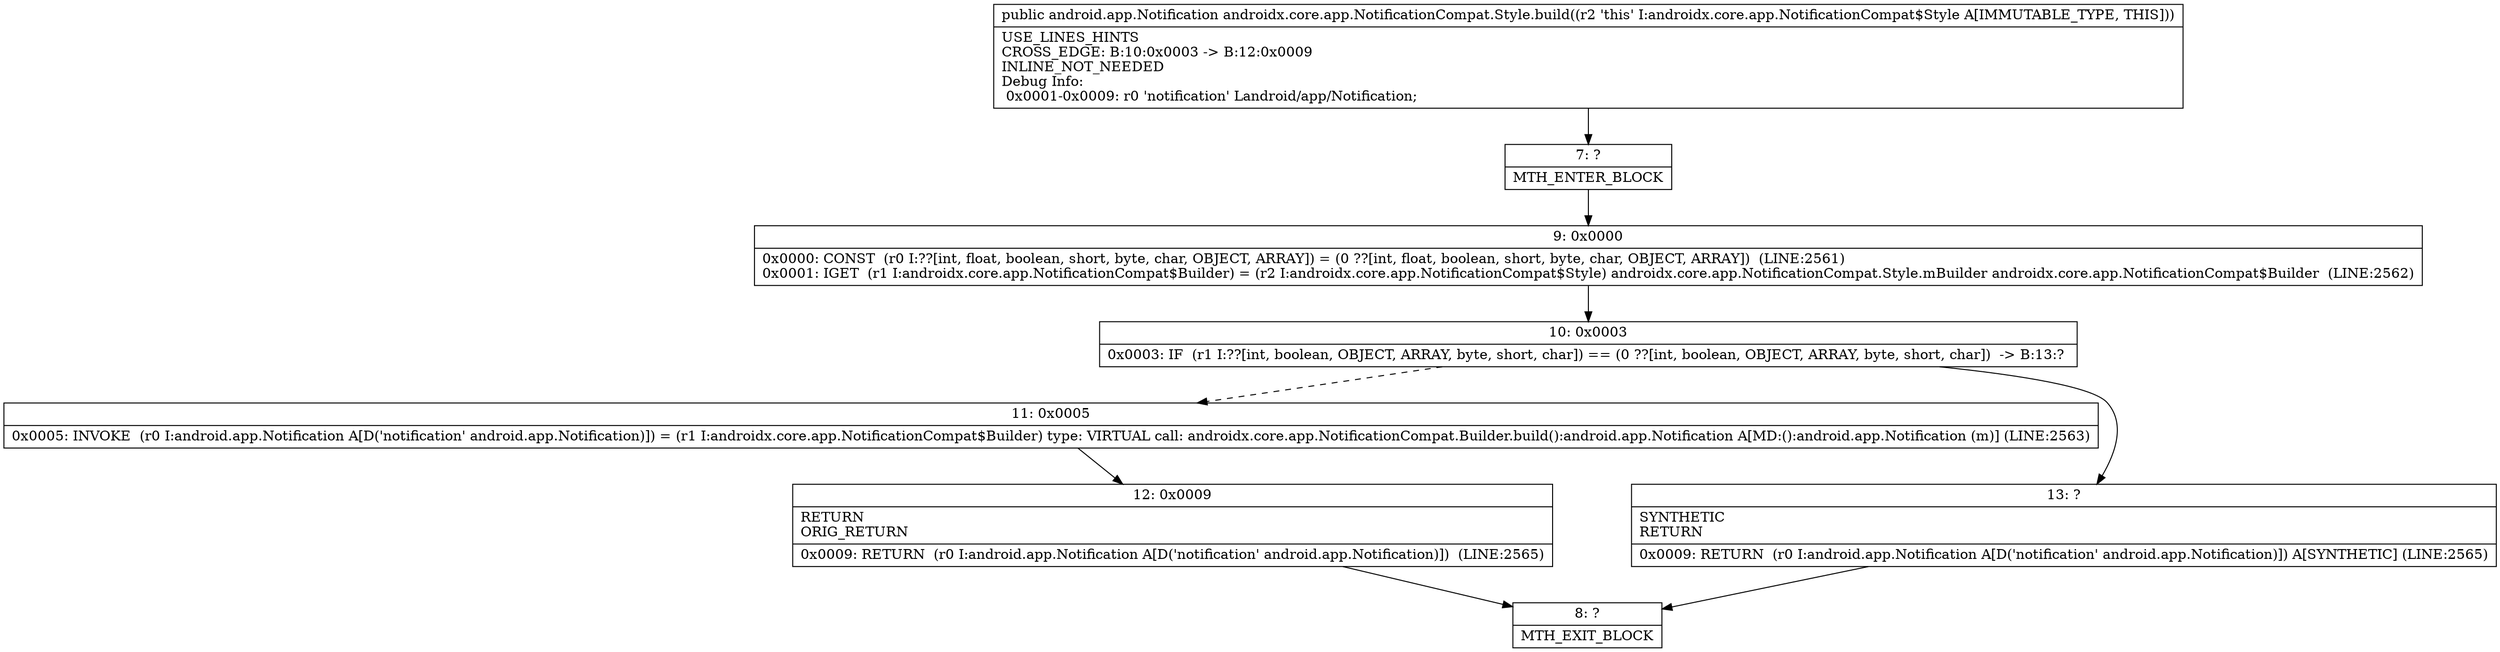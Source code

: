 digraph "CFG forandroidx.core.app.NotificationCompat.Style.build()Landroid\/app\/Notification;" {
Node_7 [shape=record,label="{7\:\ ?|MTH_ENTER_BLOCK\l}"];
Node_9 [shape=record,label="{9\:\ 0x0000|0x0000: CONST  (r0 I:??[int, float, boolean, short, byte, char, OBJECT, ARRAY]) = (0 ??[int, float, boolean, short, byte, char, OBJECT, ARRAY])  (LINE:2561)\l0x0001: IGET  (r1 I:androidx.core.app.NotificationCompat$Builder) = (r2 I:androidx.core.app.NotificationCompat$Style) androidx.core.app.NotificationCompat.Style.mBuilder androidx.core.app.NotificationCompat$Builder  (LINE:2562)\l}"];
Node_10 [shape=record,label="{10\:\ 0x0003|0x0003: IF  (r1 I:??[int, boolean, OBJECT, ARRAY, byte, short, char]) == (0 ??[int, boolean, OBJECT, ARRAY, byte, short, char])  \-\> B:13:? \l}"];
Node_11 [shape=record,label="{11\:\ 0x0005|0x0005: INVOKE  (r0 I:android.app.Notification A[D('notification' android.app.Notification)]) = (r1 I:androidx.core.app.NotificationCompat$Builder) type: VIRTUAL call: androidx.core.app.NotificationCompat.Builder.build():android.app.Notification A[MD:():android.app.Notification (m)] (LINE:2563)\l}"];
Node_12 [shape=record,label="{12\:\ 0x0009|RETURN\lORIG_RETURN\l|0x0009: RETURN  (r0 I:android.app.Notification A[D('notification' android.app.Notification)])  (LINE:2565)\l}"];
Node_8 [shape=record,label="{8\:\ ?|MTH_EXIT_BLOCK\l}"];
Node_13 [shape=record,label="{13\:\ ?|SYNTHETIC\lRETURN\l|0x0009: RETURN  (r0 I:android.app.Notification A[D('notification' android.app.Notification)]) A[SYNTHETIC] (LINE:2565)\l}"];
MethodNode[shape=record,label="{public android.app.Notification androidx.core.app.NotificationCompat.Style.build((r2 'this' I:androidx.core.app.NotificationCompat$Style A[IMMUTABLE_TYPE, THIS]))  | USE_LINES_HINTS\lCROSS_EDGE: B:10:0x0003 \-\> B:12:0x0009\lINLINE_NOT_NEEDED\lDebug Info:\l  0x0001\-0x0009: r0 'notification' Landroid\/app\/Notification;\l}"];
MethodNode -> Node_7;Node_7 -> Node_9;
Node_9 -> Node_10;
Node_10 -> Node_11[style=dashed];
Node_10 -> Node_13;
Node_11 -> Node_12;
Node_12 -> Node_8;
Node_13 -> Node_8;
}

